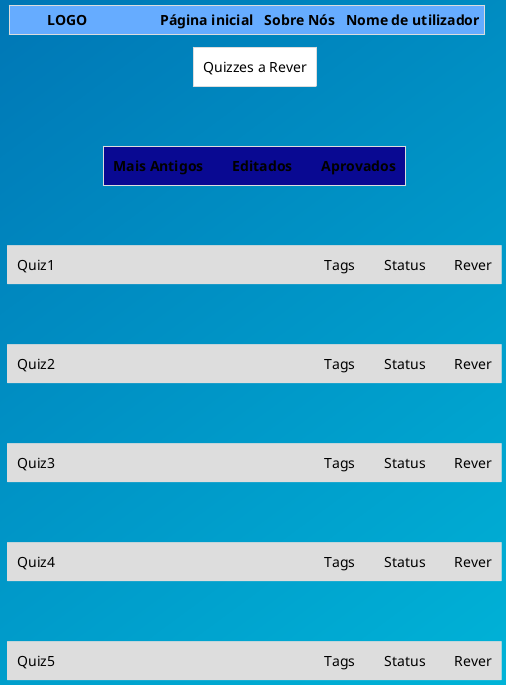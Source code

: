 @startuml
skinparam DefaultTextAlignment right
skinparam RectangleBorderColor black
skinparam RoundCorner 15

skinparam titleBorderRoundCorner 1
skinparam titleBorderThickness 1
skinparam titleBorderColor #DDDDDD
skinparam titleBackgroundColor #DDDDDD
title "\t LOGO\t\t\tPágina inicial   Sobre Nós   Nome de utilizador"

rectangle "Quizzes a Rever" as QaR#FFF

rectangle "<b>Mais Antigos        Editados        Aprovados" as filtros#090992

rectangle "Quiz1                                                                          Tags        Status        Rever" as Quiz1#DDDDDD
rectangle "Quiz2                                                                          Tags        Status        Rever" as Quiz2#DDDDDD
rectangle "Quiz3                                                                          Tags        Status        Rever" as Quiz3#DDDDDD
rectangle "Quiz4                                                                          Tags        Status        Rever" as Quiz4#DDDDDD
rectangle "Quiz5                                                                          Tags        Status        Rever" as Quiz5#DDDDDD



QaR -[hidden]-> filtros
filtros -[hidden]-> Quiz1
Quiz1 -[hidden]-> Quiz2
Quiz2 -[hidden]-> Quiz3
Quiz3 -[hidden]-> Quiz4
Quiz4 -[hidden]-> Quiz5


<style>
componentDiagram {
  BackgroundColor #03045E
  FontColor black
}
document {
  BackGroundColor #0077B6/#00B4D8
}
title {
  BackGroundColor #66ACFF
  BorderColor black
  BorderThickness 1
  RoundCorner 1
}

</style>

@enduml

